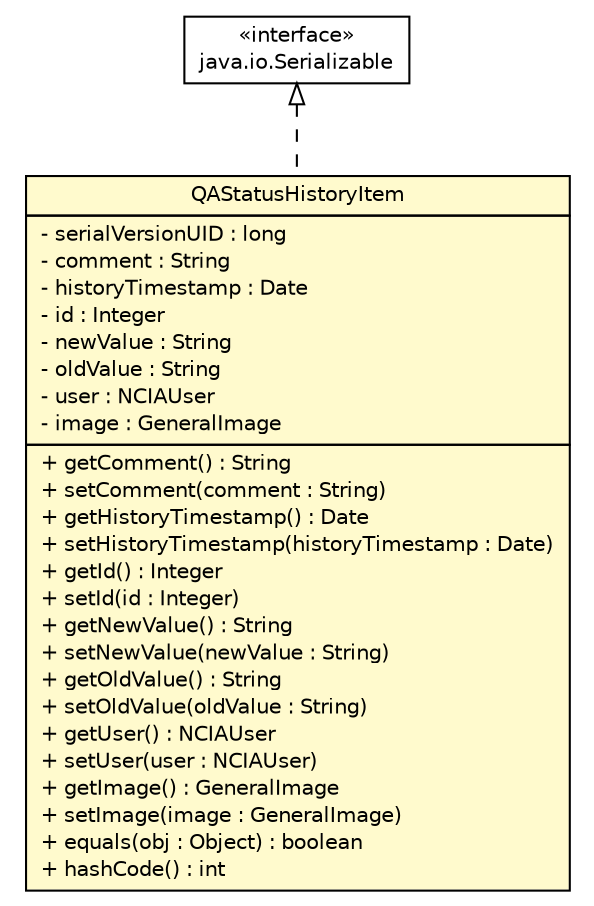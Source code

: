 #!/usr/local/bin/dot
#
# Class diagram 
# Generated by UmlGraph version 4.8 (http://www.spinellis.gr/sw/umlgraph)
#

digraph G {
	edge [fontname="Helvetica",fontsize=10,labelfontname="Helvetica",labelfontsize=10];
	node [fontname="Helvetica",fontsize=10,shape=plaintext];
	// gov.nih.nci.ncia.updateabledomain.QAStatusHistoryItem
	c61083 [label=<<table border="0" cellborder="1" cellspacing="0" cellpadding="2" port="p" bgcolor="lemonChiffon" href="./QAStatusHistoryItem.html">
		<tr><td><table border="0" cellspacing="0" cellpadding="1">
			<tr><td> QAStatusHistoryItem </td></tr>
		</table></td></tr>
		<tr><td><table border="0" cellspacing="0" cellpadding="1">
			<tr><td align="left"> - serialVersionUID : long </td></tr>
			<tr><td align="left"> - comment : String </td></tr>
			<tr><td align="left"> - historyTimestamp : Date </td></tr>
			<tr><td align="left"> - id : Integer </td></tr>
			<tr><td align="left"> - newValue : String </td></tr>
			<tr><td align="left"> - oldValue : String </td></tr>
			<tr><td align="left"> - user : NCIAUser </td></tr>
			<tr><td align="left"> - image : GeneralImage </td></tr>
		</table></td></tr>
		<tr><td><table border="0" cellspacing="0" cellpadding="1">
			<tr><td align="left"> + getComment() : String </td></tr>
			<tr><td align="left"> + setComment(comment : String) </td></tr>
			<tr><td align="left"> + getHistoryTimestamp() : Date </td></tr>
			<tr><td align="left"> + setHistoryTimestamp(historyTimestamp : Date) </td></tr>
			<tr><td align="left"> + getId() : Integer </td></tr>
			<tr><td align="left"> + setId(id : Integer) </td></tr>
			<tr><td align="left"> + getNewValue() : String </td></tr>
			<tr><td align="left"> + setNewValue(newValue : String) </td></tr>
			<tr><td align="left"> + getOldValue() : String </td></tr>
			<tr><td align="left"> + setOldValue(oldValue : String) </td></tr>
			<tr><td align="left"> + getUser() : NCIAUser </td></tr>
			<tr><td align="left"> + setUser(user : NCIAUser) </td></tr>
			<tr><td align="left"> + getImage() : GeneralImage </td></tr>
			<tr><td align="left"> + setImage(image : GeneralImage) </td></tr>
			<tr><td align="left"> + equals(obj : Object) : boolean </td></tr>
			<tr><td align="left"> + hashCode() : int </td></tr>
		</table></td></tr>
		</table>>, fontname="Helvetica", fontcolor="black", fontsize=10.0];
	//gov.nih.nci.ncia.updateabledomain.QAStatusHistoryItem implements java.io.Serializable
	c61121:p -> c61083:p [dir=back,arrowtail=empty,style=dashed];
	// java.io.Serializable
	c61121 [label=<<table border="0" cellborder="1" cellspacing="0" cellpadding="2" port="p" href="http://java.sun.com/j2se/1.4.2/docs/api/java/io/Serializable.html">
		<tr><td><table border="0" cellspacing="0" cellpadding="1">
			<tr><td> &laquo;interface&raquo; </td></tr>
			<tr><td> java.io.Serializable </td></tr>
		</table></td></tr>
		</table>>, fontname="Helvetica", fontcolor="black", fontsize=10.0];
}

